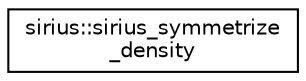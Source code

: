 digraph "Graphical Class Hierarchy"
{
 // INTERACTIVE_SVG=YES
  edge [fontname="Helvetica",fontsize="10",labelfontname="Helvetica",labelfontsize="10"];
  node [fontname="Helvetica",fontsize="10",shape=record];
  rankdir="LR";
  Node1 [label="sirius::sirius_symmetrize\l_density",height=0.2,width=0.4,color="black", fillcolor="white", style="filled",URL="$interfacesirius_1_1sirius__symmetrize__density.html"];
}
